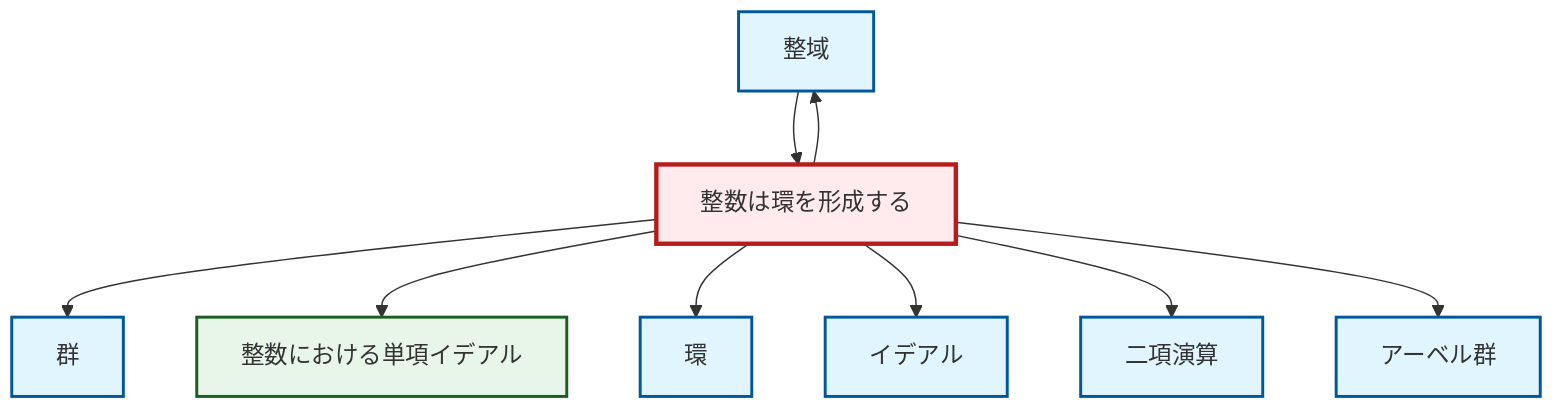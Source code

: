 graph TD
    classDef definition fill:#e1f5fe,stroke:#01579b,stroke-width:2px
    classDef theorem fill:#f3e5f5,stroke:#4a148c,stroke-width:2px
    classDef axiom fill:#fff3e0,stroke:#e65100,stroke-width:2px
    classDef example fill:#e8f5e9,stroke:#1b5e20,stroke-width:2px
    classDef current fill:#ffebee,stroke:#b71c1c,stroke-width:3px
    def-abelian-group["アーベル群"]:::definition
    def-integral-domain["整域"]:::definition
    def-ideal["イデアル"]:::definition
    ex-integers-ring["整数は環を形成する"]:::example
    ex-principal-ideal["整数における単項イデアル"]:::example
    def-group["群"]:::definition
    def-ring["環"]:::definition
    def-binary-operation["二項演算"]:::definition
    ex-integers-ring --> def-group
    ex-integers-ring --> def-integral-domain
    ex-integers-ring --> ex-principal-ideal
    def-integral-domain --> ex-integers-ring
    ex-integers-ring --> def-ring
    ex-integers-ring --> def-ideal
    ex-integers-ring --> def-binary-operation
    ex-integers-ring --> def-abelian-group
    class ex-integers-ring current
